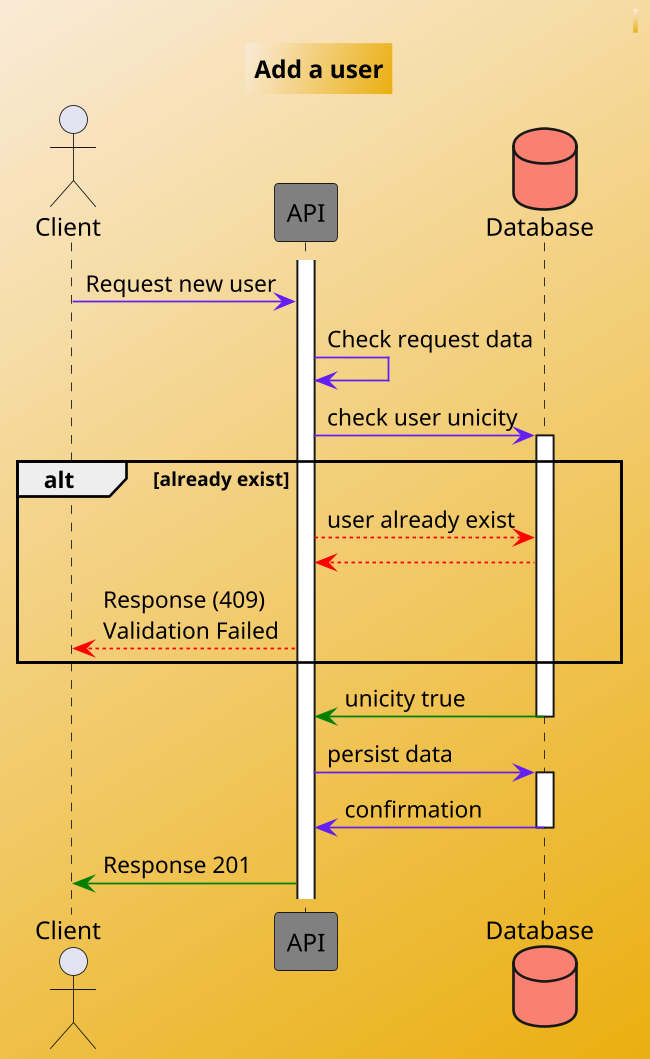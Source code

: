 @startuml
skinparam backgroundcolor AntiqueWhite/#EBAF10
scale 650 width

skinparam class {
    ArrowColor #631FF2
    BorderColor #DB2790
}

header ""

TITLE "Add a user"
actor Client as c
participant API as a #gray
database Database as d #salmon

c -> a: Request new user
a -> a: Check request data
a -> d: check user unicity
activate d

alt already exist
a --[#red]> d: user already exist
d --[#red]> a
a -[#red]-> c: Response (409)\nValidation Failed
end
activate a

d-[#green]>a: unicity true
deactivate d
a->d: persist data
activate d
d->a: confirmation
deactivate d
a-[#green]>c: Response 201


@enduml